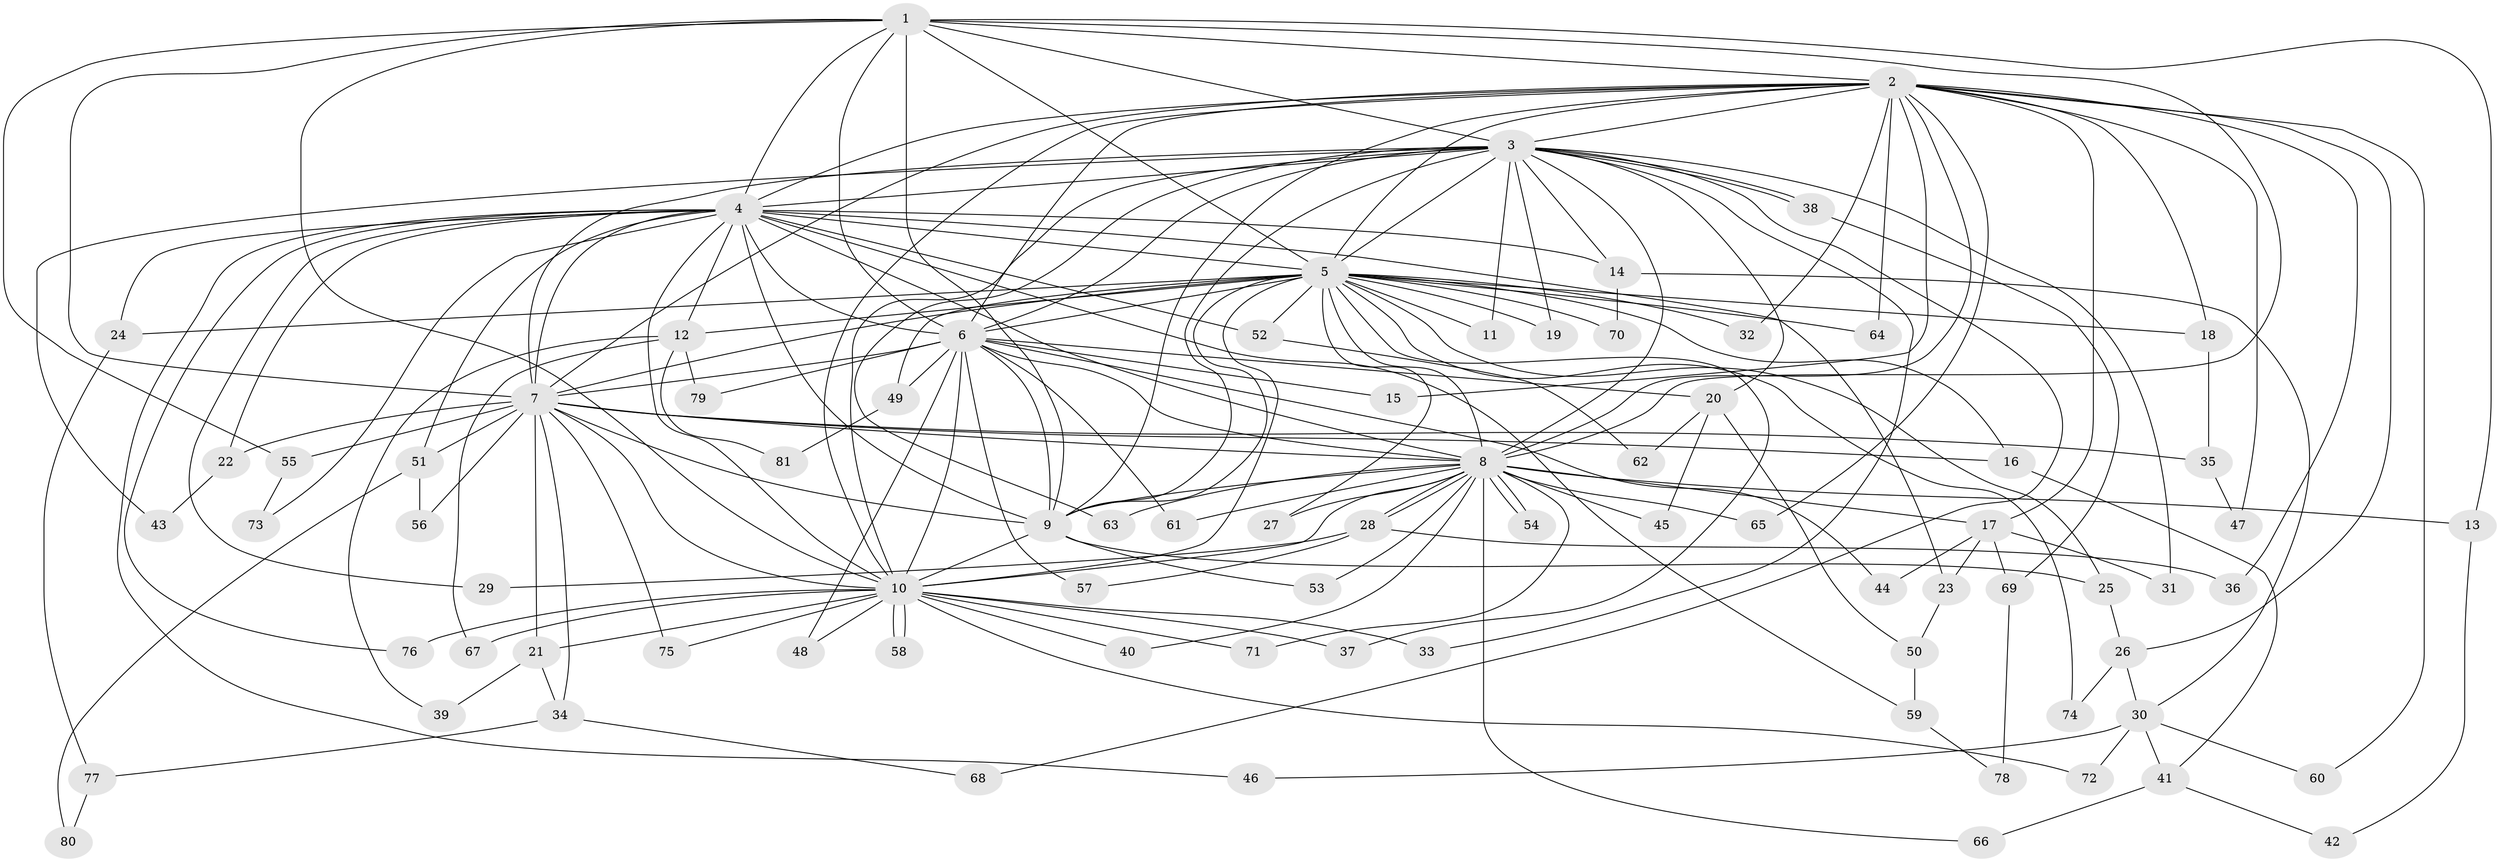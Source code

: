 // coarse degree distribution, {10: 0.024390243902439025, 3: 0.2682926829268293, 17: 0.07317073170731707, 14: 0.04878048780487805, 4: 0.17073170731707318, 2: 0.1951219512195122, 6: 0.07317073170731707, 5: 0.024390243902439025, 1: 0.04878048780487805, 13: 0.04878048780487805, 15: 0.024390243902439025}
// Generated by graph-tools (version 1.1) at 2025/36/03/04/25 23:36:30]
// undirected, 81 vertices, 187 edges
graph export_dot {
  node [color=gray90,style=filled];
  1;
  2;
  3;
  4;
  5;
  6;
  7;
  8;
  9;
  10;
  11;
  12;
  13;
  14;
  15;
  16;
  17;
  18;
  19;
  20;
  21;
  22;
  23;
  24;
  25;
  26;
  27;
  28;
  29;
  30;
  31;
  32;
  33;
  34;
  35;
  36;
  37;
  38;
  39;
  40;
  41;
  42;
  43;
  44;
  45;
  46;
  47;
  48;
  49;
  50;
  51;
  52;
  53;
  54;
  55;
  56;
  57;
  58;
  59;
  60;
  61;
  62;
  63;
  64;
  65;
  66;
  67;
  68;
  69;
  70;
  71;
  72;
  73;
  74;
  75;
  76;
  77;
  78;
  79;
  80;
  81;
  1 -- 2;
  1 -- 3;
  1 -- 4;
  1 -- 5;
  1 -- 6;
  1 -- 7;
  1 -- 8;
  1 -- 9;
  1 -- 10;
  1 -- 13;
  1 -- 55;
  2 -- 3;
  2 -- 4;
  2 -- 5;
  2 -- 6;
  2 -- 7;
  2 -- 8;
  2 -- 9;
  2 -- 10;
  2 -- 15;
  2 -- 17;
  2 -- 18;
  2 -- 26;
  2 -- 32;
  2 -- 36;
  2 -- 47;
  2 -- 60;
  2 -- 64;
  2 -- 65;
  3 -- 4;
  3 -- 5;
  3 -- 6;
  3 -- 7;
  3 -- 8;
  3 -- 9;
  3 -- 10;
  3 -- 11;
  3 -- 14;
  3 -- 19;
  3 -- 20;
  3 -- 31;
  3 -- 33;
  3 -- 38;
  3 -- 38;
  3 -- 43;
  3 -- 63;
  3 -- 68;
  4 -- 5;
  4 -- 6;
  4 -- 7;
  4 -- 8;
  4 -- 9;
  4 -- 10;
  4 -- 12;
  4 -- 14;
  4 -- 22;
  4 -- 23;
  4 -- 24;
  4 -- 29;
  4 -- 46;
  4 -- 51;
  4 -- 52;
  4 -- 59;
  4 -- 73;
  4 -- 76;
  5 -- 6;
  5 -- 7;
  5 -- 8;
  5 -- 9;
  5 -- 10;
  5 -- 11;
  5 -- 12;
  5 -- 16;
  5 -- 18;
  5 -- 19;
  5 -- 24;
  5 -- 25;
  5 -- 27;
  5 -- 32;
  5 -- 37;
  5 -- 49;
  5 -- 52;
  5 -- 64;
  5 -- 70;
  5 -- 74;
  6 -- 7;
  6 -- 8;
  6 -- 9;
  6 -- 10;
  6 -- 15;
  6 -- 20;
  6 -- 44;
  6 -- 48;
  6 -- 49;
  6 -- 57;
  6 -- 61;
  6 -- 79;
  7 -- 8;
  7 -- 9;
  7 -- 10;
  7 -- 16;
  7 -- 21;
  7 -- 22;
  7 -- 34;
  7 -- 35;
  7 -- 51;
  7 -- 55;
  7 -- 56;
  7 -- 75;
  8 -- 9;
  8 -- 10;
  8 -- 13;
  8 -- 17;
  8 -- 27;
  8 -- 28;
  8 -- 28;
  8 -- 40;
  8 -- 45;
  8 -- 53;
  8 -- 54;
  8 -- 54;
  8 -- 61;
  8 -- 63;
  8 -- 65;
  8 -- 66;
  8 -- 71;
  9 -- 10;
  9 -- 25;
  9 -- 53;
  10 -- 21;
  10 -- 33;
  10 -- 37;
  10 -- 40;
  10 -- 48;
  10 -- 58;
  10 -- 58;
  10 -- 67;
  10 -- 71;
  10 -- 72;
  10 -- 75;
  10 -- 76;
  12 -- 39;
  12 -- 67;
  12 -- 79;
  12 -- 81;
  13 -- 42;
  14 -- 30;
  14 -- 70;
  16 -- 41;
  17 -- 23;
  17 -- 31;
  17 -- 44;
  17 -- 69;
  18 -- 35;
  20 -- 45;
  20 -- 50;
  20 -- 62;
  21 -- 34;
  21 -- 39;
  22 -- 43;
  23 -- 50;
  24 -- 77;
  25 -- 26;
  26 -- 30;
  26 -- 74;
  28 -- 29;
  28 -- 36;
  28 -- 57;
  30 -- 41;
  30 -- 46;
  30 -- 60;
  30 -- 72;
  34 -- 68;
  34 -- 77;
  35 -- 47;
  38 -- 69;
  41 -- 42;
  41 -- 66;
  49 -- 81;
  50 -- 59;
  51 -- 56;
  51 -- 80;
  52 -- 62;
  55 -- 73;
  59 -- 78;
  69 -- 78;
  77 -- 80;
}
